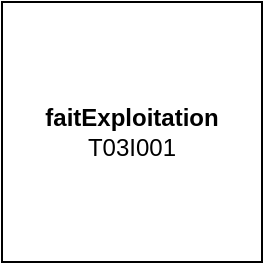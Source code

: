 <mxfile version="12.6.2" type="github">
  <diagram id="G0MqJpi9HQVIHO3GD1oq" name="Page-1">
    <mxGraphModel dx="570" dy="386" grid="1" gridSize="10" guides="1" tooltips="1" connect="1" arrows="1" fold="1" page="1" pageScale="1" pageWidth="827" pageHeight="1169" math="0" shadow="0">
      <root>
        <mxCell id="0"/>
        <mxCell id="1" parent="0"/>
        <mxCell id="ZqlWHP8wBuOTazcMExGQ-1" value="&lt;div&gt;&lt;b&gt;faitExploitation&lt;/b&gt;&lt;/div&gt;&lt;div&gt;T03I001&lt;br&gt;&lt;/div&gt;" style="whiteSpace=wrap;html=1;aspect=fixed;" parent="1" vertex="1">
          <mxGeometry x="410" y="290" width="130" height="130" as="geometry"/>
        </mxCell>
      </root>
    </mxGraphModel>
  </diagram>
</mxfile>
